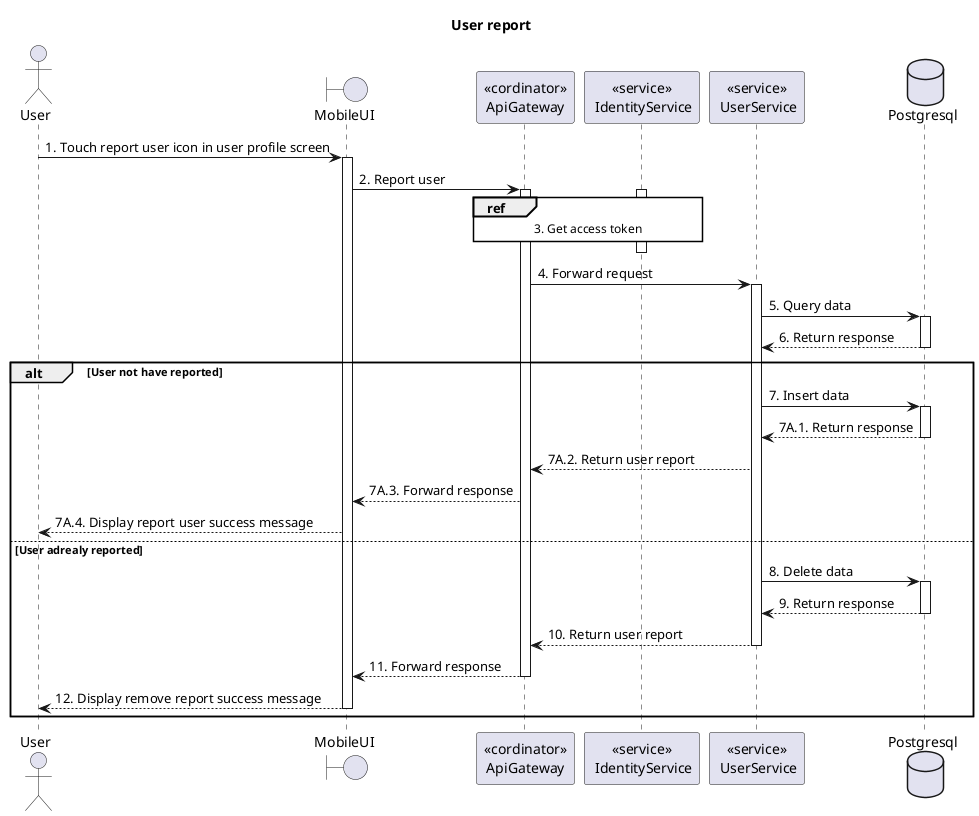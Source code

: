 @startuml Sequence
title "User report"

' Style section
<style>
  sequenceDiagram {
    reference {
      BackGroundColor white
    }
}
</style>

actor User
boundary MobileUI
participant "<<cordinator>>\nApiGateway" as ApiGateway
participant "<<service>>\n IdentityService" as IdentityService
participant "<<service>>\n UserService" as UserService
database Postgresql

User -> MobileUI ++: 1. Touch report user icon in user profile screen
MobileUI -> ApiGateway ++: 2. Report user

activate IdentityService
ref over ApiGateway, IdentityService: 3. Get access token
ApiGateway -[hidden]-> IdentityService
deactivate IdentityService

ApiGateway -> UserService ++: 4. Forward request

UserService -> Postgresql++: 5. Query data
UserService <-- Postgresql--: 6. Return response
alt User not have reported
  UserService -> Postgresql++: 7. Insert data
  UserService <-- Postgresql--: 7A.1. Return response
  ApiGateway <-- UserService: 7A.2. Return user report
  MobileUI <-- ApiGateway: 7A.3. Forward response
  User <-- MobileUI: 7A.4. Display report user success message
else User adrealy reported
  UserService -> Postgresql++: 8. Delete data
  UserService <-- Postgresql--: 9. Return response
  ApiGateway <-- UserService--: 10. Return user report
  MobileUI <-- ApiGateway--: 11. Forward response
  User <-- MobileUI--: 12. Display remove report success message
end alt
@enduml